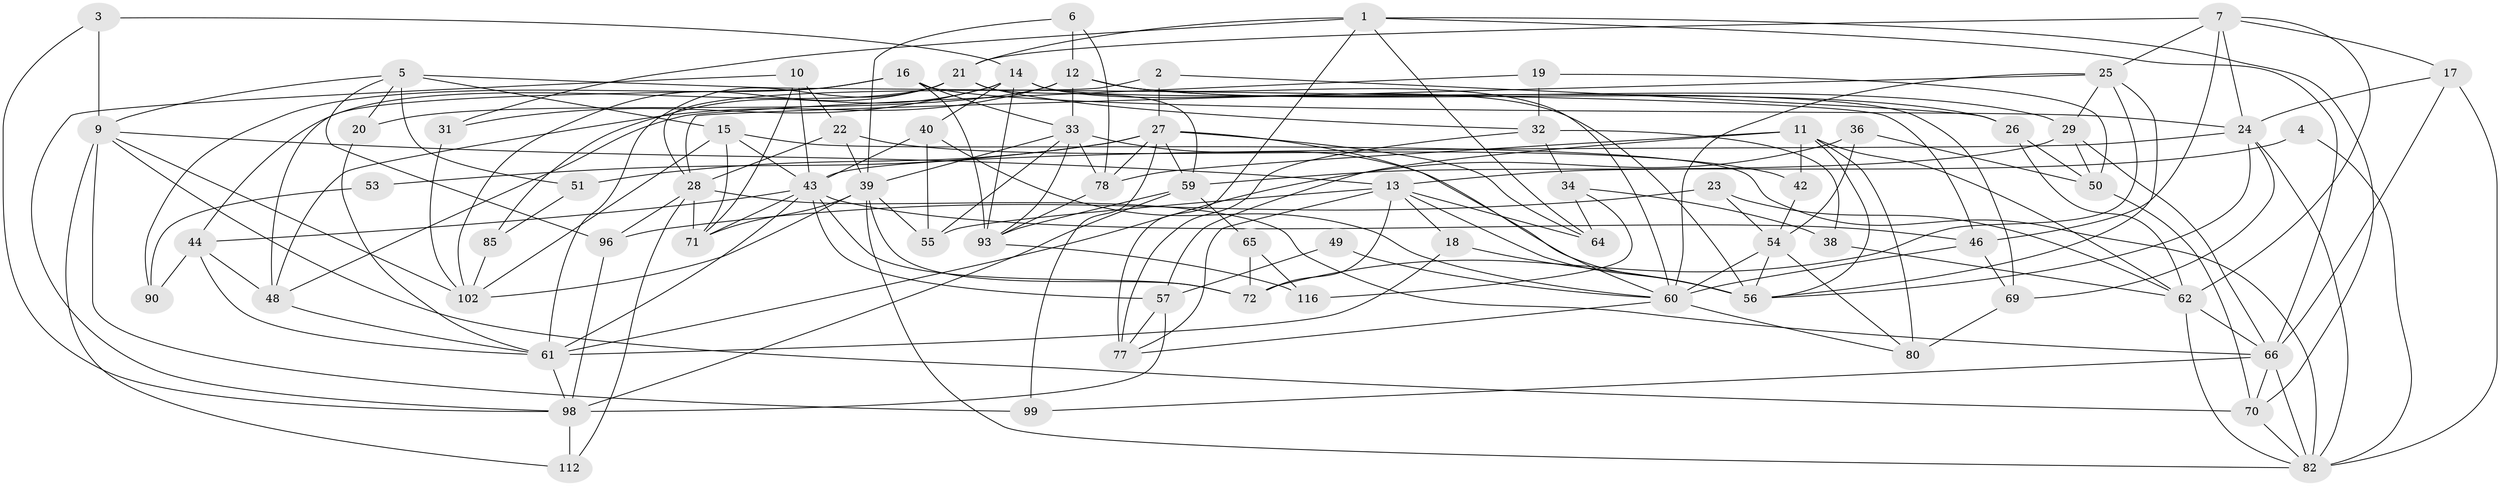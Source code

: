 // Generated by graph-tools (version 1.1) at 2025/24/03/03/25 07:24:01]
// undirected, 73 vertices, 183 edges
graph export_dot {
graph [start="1"]
  node [color=gray90,style=filled];
  1 [super="+87"];
  2 [super="+8"];
  3 [super="+94"];
  4;
  5 [super="+41"];
  6;
  7 [super="+35"];
  9 [super="+110"];
  10 [super="+63"];
  11 [super="+73"];
  12 [super="+37"];
  13 [super="+105"];
  14 [super="+47"];
  15 [super="+111"];
  16 [super="+45"];
  17;
  18;
  19;
  20;
  21 [super="+84"];
  22;
  23 [super="+52"];
  24 [super="+92"];
  25 [super="+68"];
  26;
  27 [super="+30"];
  28 [super="+75"];
  29 [super="+74"];
  31;
  32;
  33 [super="+88"];
  34 [super="+115"];
  36;
  38;
  39 [super="+95"];
  40 [super="+97"];
  42;
  43 [super="+103"];
  44 [super="+76"];
  46;
  48 [super="+83"];
  49;
  50 [super="+114"];
  51;
  53;
  54 [super="+58"];
  55 [super="+108"];
  56 [super="+104"];
  57 [super="+81"];
  59 [super="+91"];
  60 [super="+113"];
  61 [super="+117"];
  62 [super="+67"];
  64;
  65;
  66 [super="+107"];
  69 [super="+79"];
  70 [super="+86"];
  71;
  72 [super="+89"];
  77 [super="+109"];
  78;
  80;
  82 [super="+101"];
  85;
  90;
  93 [super="+106"];
  96;
  98 [super="+100"];
  99;
  102;
  112;
  116;
  1 -- 31;
  1 -- 66;
  1 -- 64;
  1 -- 21;
  1 -- 70;
  1 -- 77;
  2 -- 26;
  2 -- 28;
  2 -- 27;
  3 -- 9;
  3 -- 14;
  3 -- 98;
  4 -- 82;
  4 -- 13;
  5 -- 96;
  5 -- 20;
  5 -- 46 [weight=2];
  5 -- 51;
  5 -- 15;
  5 -- 9;
  6 -- 78;
  6 -- 39;
  6 -- 12;
  7 -- 17;
  7 -- 46;
  7 -- 62;
  7 -- 24;
  7 -- 21;
  7 -- 25;
  9 -- 102;
  9 -- 13 [weight=2];
  9 -- 112;
  9 -- 99;
  9 -- 70;
  10 -- 71;
  10 -- 43 [weight=2];
  10 -- 22;
  10 -- 98;
  11 -- 80;
  11 -- 57;
  11 -- 56;
  11 -- 78;
  11 -- 42;
  11 -- 62;
  12 -- 26;
  12 -- 20;
  12 -- 29;
  12 -- 48;
  12 -- 33;
  12 -- 60;
  13 -- 55;
  13 -- 56;
  13 -- 64;
  13 -- 18;
  13 -- 77;
  13 -- 72;
  14 -- 85;
  14 -- 69;
  14 -- 40;
  14 -- 56;
  14 -- 93;
  14 -- 31;
  15 -- 102;
  15 -- 82;
  15 -- 71;
  15 -- 43;
  16 -- 48 [weight=2];
  16 -- 24;
  16 -- 93;
  16 -- 90;
  16 -- 33;
  17 -- 66;
  17 -- 24 [weight=2];
  17 -- 82;
  18 -- 56;
  18 -- 61;
  19 -- 32;
  19 -- 50;
  19 -- 48;
  20 -- 61;
  21 -- 32;
  21 -- 102;
  21 -- 61;
  21 -- 44;
  21 -- 59;
  22 -- 42;
  22 -- 28;
  22 -- 39;
  23 -- 96;
  23 -- 62;
  23 -- 54;
  24 -- 69;
  24 -- 56;
  24 -- 82;
  24 -- 43;
  25 -- 56;
  25 -- 29;
  25 -- 72;
  25 -- 60;
  25 -- 28;
  26 -- 62;
  26 -- 50;
  27 -- 78;
  27 -- 64;
  27 -- 51;
  27 -- 99;
  27 -- 53;
  27 -- 59;
  27 -- 60;
  28 -- 112;
  28 -- 96;
  28 -- 71;
  28 -- 66;
  29 -- 50;
  29 -- 59;
  29 -- 66;
  31 -- 102;
  32 -- 34;
  32 -- 38;
  32 -- 77;
  33 -- 56;
  33 -- 78;
  33 -- 55;
  33 -- 93;
  33 -- 39;
  34 -- 64;
  34 -- 116;
  34 -- 38;
  36 -- 50;
  36 -- 61;
  36 -- 54;
  38 -- 62;
  39 -- 102;
  39 -- 82;
  39 -- 71;
  39 -- 55;
  39 -- 72;
  40 -- 60;
  40 -- 55;
  40 -- 43;
  42 -- 54;
  43 -- 46;
  43 -- 72;
  43 -- 44;
  43 -- 71;
  43 -- 57;
  43 -- 61;
  44 -- 90;
  44 -- 61;
  44 -- 48;
  46 -- 60;
  46 -- 69;
  48 -- 61;
  49 -- 60;
  49 -- 57;
  50 -- 70;
  51 -- 85;
  53 -- 90;
  54 -- 80;
  54 -- 56;
  54 -- 60;
  57 -- 98;
  57 -- 77;
  59 -- 65;
  59 -- 98;
  59 -- 93;
  60 -- 77;
  60 -- 80;
  61 -- 98;
  62 -- 66;
  62 -- 82;
  65 -- 72;
  65 -- 116;
  66 -- 99;
  66 -- 82;
  66 -- 70;
  69 -- 80;
  70 -- 82;
  78 -- 93;
  85 -- 102;
  93 -- 116;
  96 -- 98;
  98 -- 112;
}
